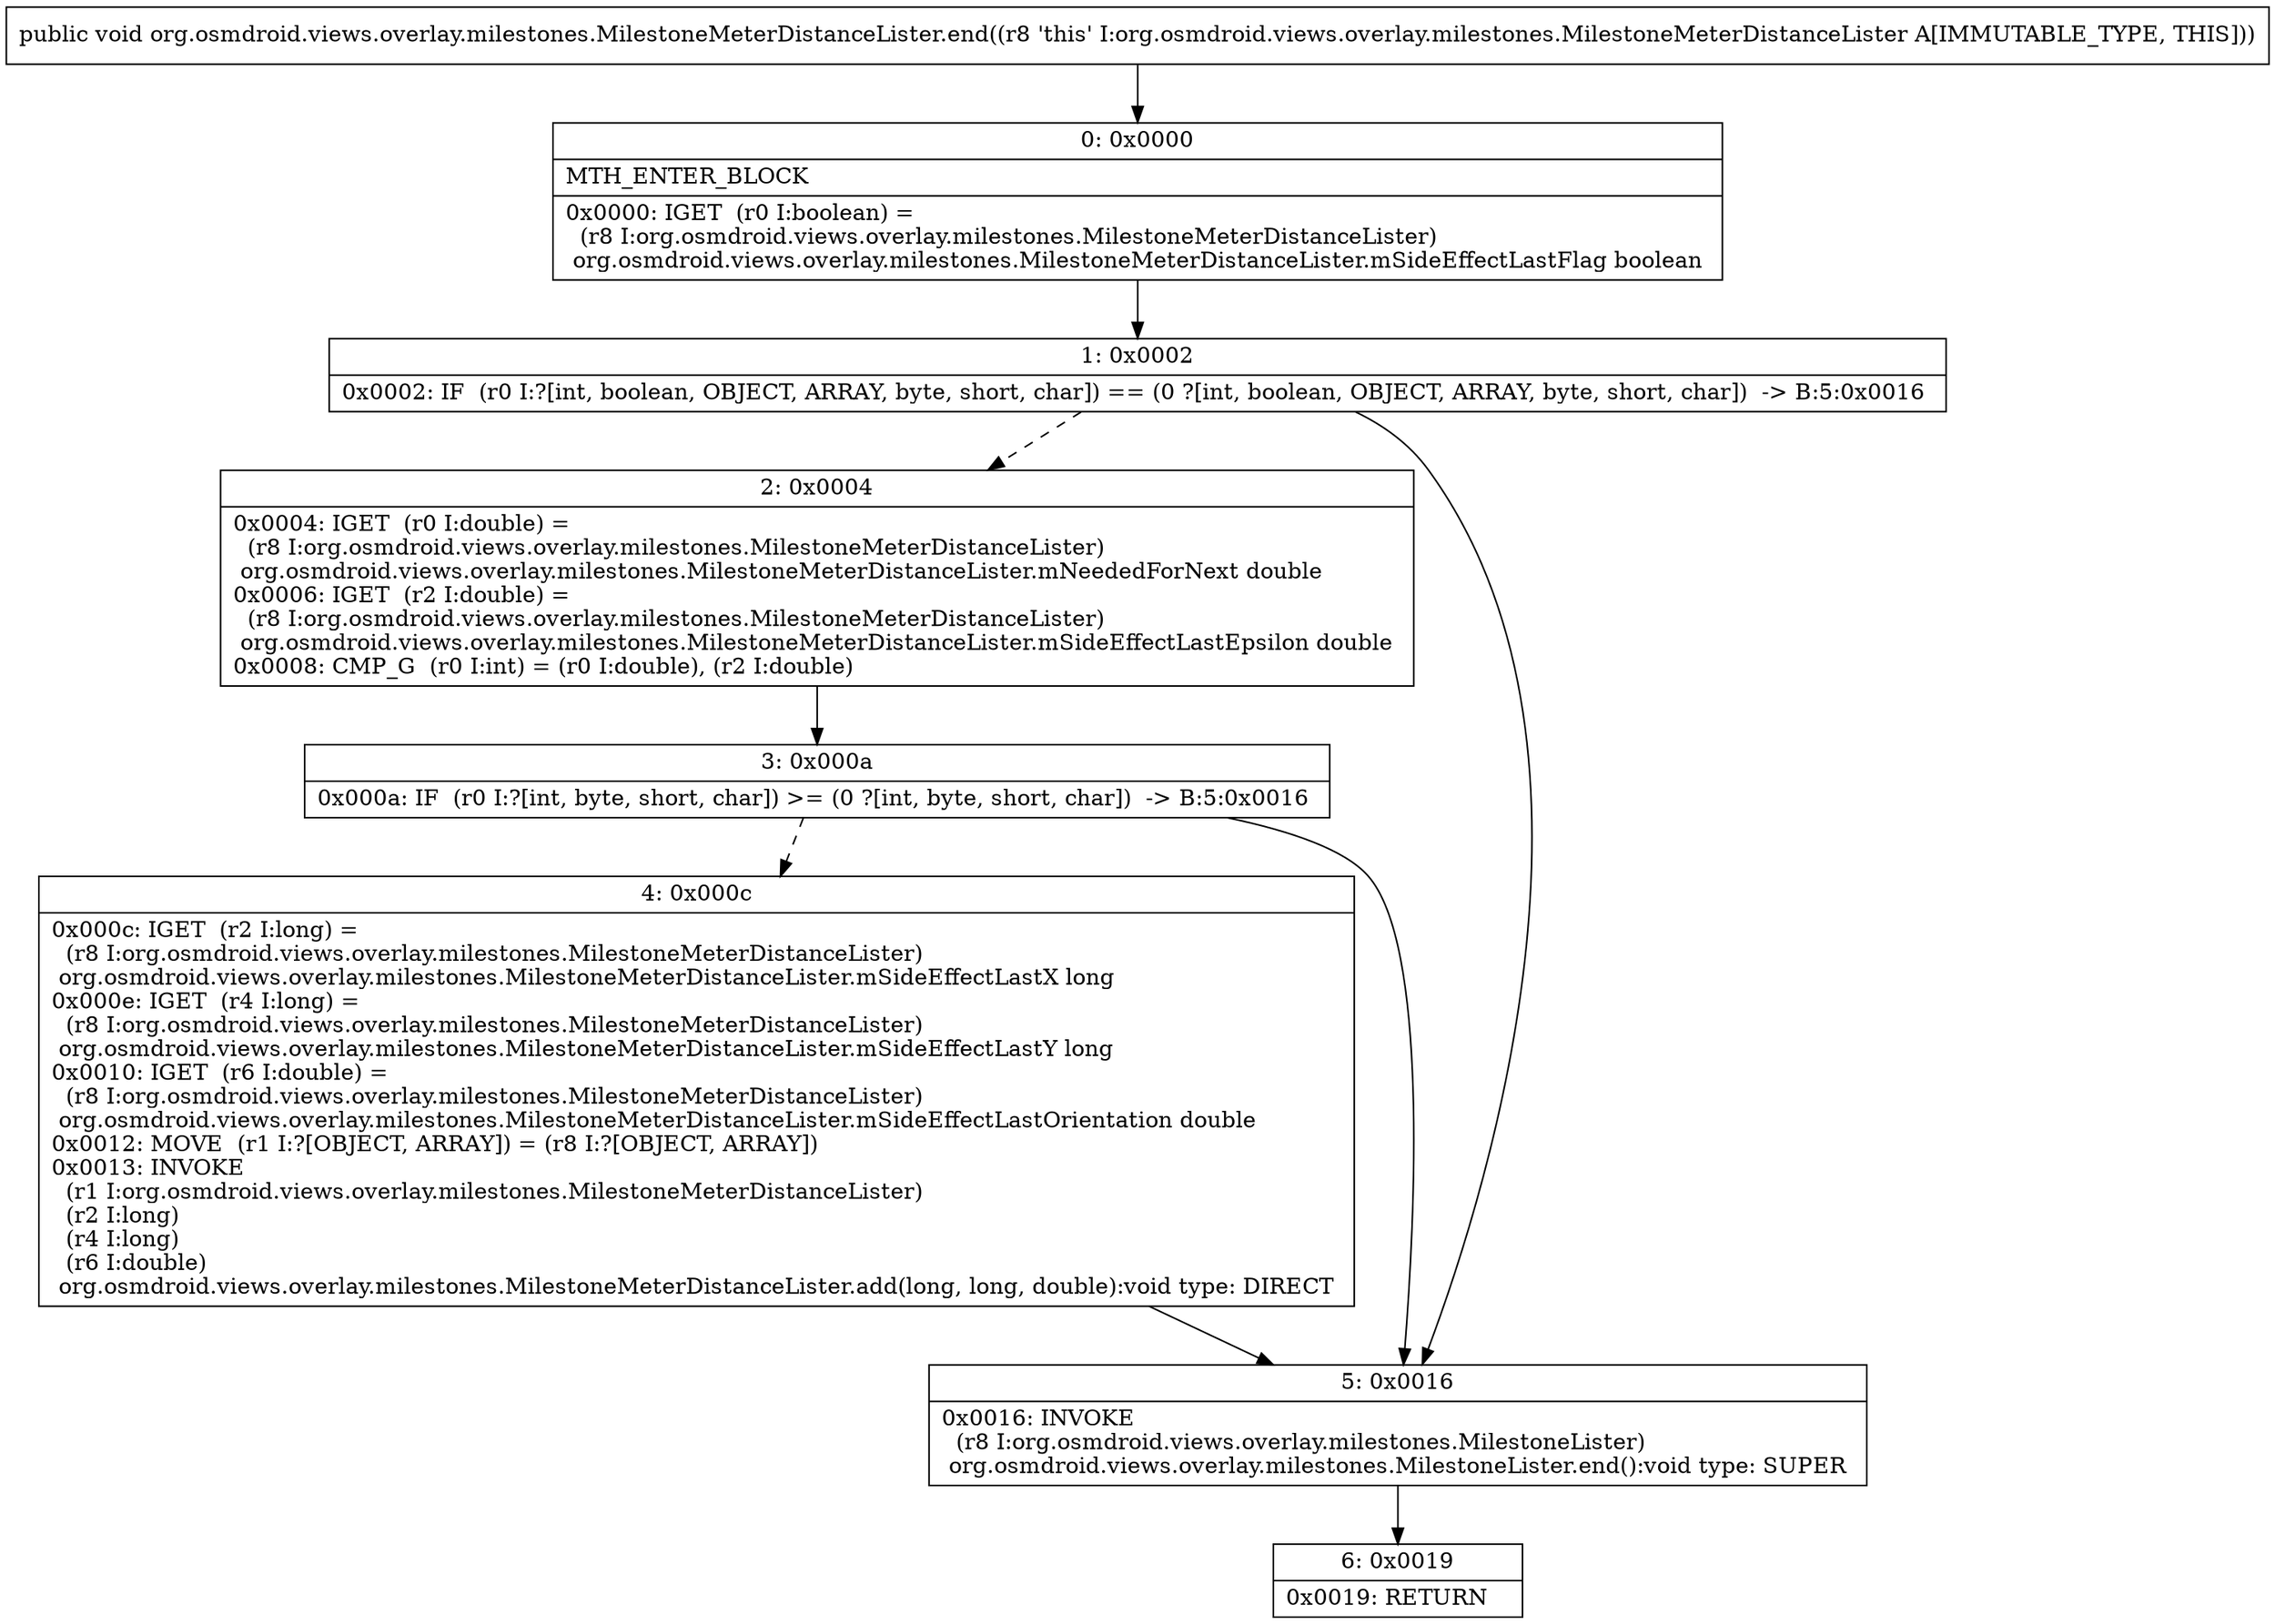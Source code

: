 digraph "CFG fororg.osmdroid.views.overlay.milestones.MilestoneMeterDistanceLister.end()V" {
Node_0 [shape=record,label="{0\:\ 0x0000|MTH_ENTER_BLOCK\l|0x0000: IGET  (r0 I:boolean) = \l  (r8 I:org.osmdroid.views.overlay.milestones.MilestoneMeterDistanceLister)\l org.osmdroid.views.overlay.milestones.MilestoneMeterDistanceLister.mSideEffectLastFlag boolean \l}"];
Node_1 [shape=record,label="{1\:\ 0x0002|0x0002: IF  (r0 I:?[int, boolean, OBJECT, ARRAY, byte, short, char]) == (0 ?[int, boolean, OBJECT, ARRAY, byte, short, char])  \-\> B:5:0x0016 \l}"];
Node_2 [shape=record,label="{2\:\ 0x0004|0x0004: IGET  (r0 I:double) = \l  (r8 I:org.osmdroid.views.overlay.milestones.MilestoneMeterDistanceLister)\l org.osmdroid.views.overlay.milestones.MilestoneMeterDistanceLister.mNeededForNext double \l0x0006: IGET  (r2 I:double) = \l  (r8 I:org.osmdroid.views.overlay.milestones.MilestoneMeterDistanceLister)\l org.osmdroid.views.overlay.milestones.MilestoneMeterDistanceLister.mSideEffectLastEpsilon double \l0x0008: CMP_G  (r0 I:int) = (r0 I:double), (r2 I:double) \l}"];
Node_3 [shape=record,label="{3\:\ 0x000a|0x000a: IF  (r0 I:?[int, byte, short, char]) \>= (0 ?[int, byte, short, char])  \-\> B:5:0x0016 \l}"];
Node_4 [shape=record,label="{4\:\ 0x000c|0x000c: IGET  (r2 I:long) = \l  (r8 I:org.osmdroid.views.overlay.milestones.MilestoneMeterDistanceLister)\l org.osmdroid.views.overlay.milestones.MilestoneMeterDistanceLister.mSideEffectLastX long \l0x000e: IGET  (r4 I:long) = \l  (r8 I:org.osmdroid.views.overlay.milestones.MilestoneMeterDistanceLister)\l org.osmdroid.views.overlay.milestones.MilestoneMeterDistanceLister.mSideEffectLastY long \l0x0010: IGET  (r6 I:double) = \l  (r8 I:org.osmdroid.views.overlay.milestones.MilestoneMeterDistanceLister)\l org.osmdroid.views.overlay.milestones.MilestoneMeterDistanceLister.mSideEffectLastOrientation double \l0x0012: MOVE  (r1 I:?[OBJECT, ARRAY]) = (r8 I:?[OBJECT, ARRAY]) \l0x0013: INVOKE  \l  (r1 I:org.osmdroid.views.overlay.milestones.MilestoneMeterDistanceLister)\l  (r2 I:long)\l  (r4 I:long)\l  (r6 I:double)\l org.osmdroid.views.overlay.milestones.MilestoneMeterDistanceLister.add(long, long, double):void type: DIRECT \l}"];
Node_5 [shape=record,label="{5\:\ 0x0016|0x0016: INVOKE  \l  (r8 I:org.osmdroid.views.overlay.milestones.MilestoneLister)\l org.osmdroid.views.overlay.milestones.MilestoneLister.end():void type: SUPER \l}"];
Node_6 [shape=record,label="{6\:\ 0x0019|0x0019: RETURN   \l}"];
MethodNode[shape=record,label="{public void org.osmdroid.views.overlay.milestones.MilestoneMeterDistanceLister.end((r8 'this' I:org.osmdroid.views.overlay.milestones.MilestoneMeterDistanceLister A[IMMUTABLE_TYPE, THIS])) }"];
MethodNode -> Node_0;
Node_0 -> Node_1;
Node_1 -> Node_2[style=dashed];
Node_1 -> Node_5;
Node_2 -> Node_3;
Node_3 -> Node_4[style=dashed];
Node_3 -> Node_5;
Node_4 -> Node_5;
Node_5 -> Node_6;
}

